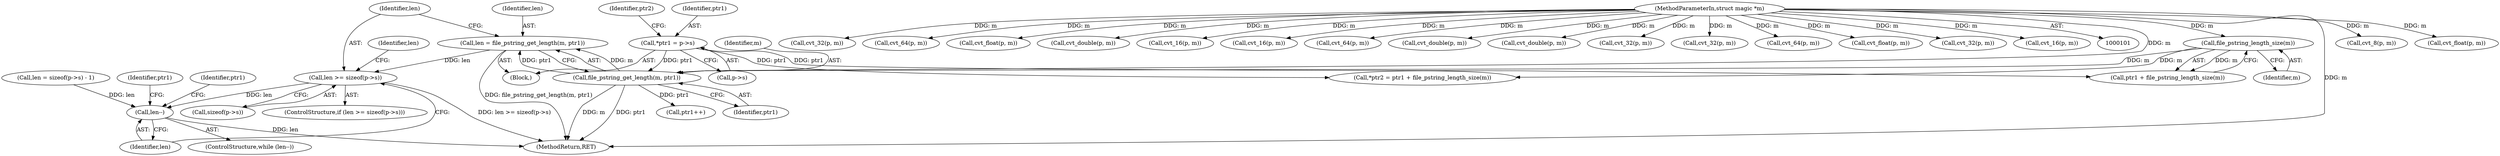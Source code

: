 digraph "1_file_27a14bc7ba285a0a5ebfdb55e54001aa11932b08@API" {
"1000192" [label="(Call,len >= sizeof(p->s))"];
"1000186" [label="(Call,len = file_pstring_get_length(m, ptr1))"];
"1000188" [label="(Call,file_pstring_get_length(m, ptr1))"];
"1000183" [label="(Call,file_pstring_length_size(m))"];
"1000103" [label="(MethodParameterIn,struct magic *m)"];
"1000173" [label="(Call,*ptr1 = p->s)"];
"1000207" [label="(Call,len--)"];
"1000124" [label="(Call,cvt_8(p, m))"];
"1000700" [label="(Call,cvt_float(p, m))"];
"1000171" [label="(Block,)"];
"1000289" [label="(Call,cvt_32(p, m))"];
"1000211" [label="(Call,ptr1++)"];
"1000147" [label="(Call,cvt_64(p, m))"];
"1000193" [label="(Identifier,len)"];
"1000198" [label="(Call,len = sizeof(p->s) - 1)"];
"1000184" [label="(Identifier,m)"];
"1000208" [label="(Identifier,len)"];
"1000606" [label="(Call,cvt_float(p, m))"];
"1000706" [label="(Call,cvt_double(p, m))"];
"1000189" [label="(Identifier,m)"];
"1000180" [label="(Identifier,ptr2)"];
"1000175" [label="(Call,p->s)"];
"1000192" [label="(Call,len >= sizeof(p->s))"];
"1000194" [label="(Call,sizeof(p->s))"];
"1000212" [label="(Identifier,ptr1)"];
"1000218" [label="(Identifier,ptr1)"];
"1000410" [label="(Call,cvt_16(p, m))"];
"1000902" [label="(MethodReturn,RET)"];
"1000242" [label="(Call,cvt_16(p, m))"];
"1000186" [label="(Call,len = file_pstring_get_length(m, ptr1))"];
"1000190" [label="(Identifier,ptr1)"];
"1000553" [label="(Call,cvt_64(p, m))"];
"1000880" [label="(Call,cvt_double(p, m))"];
"1000191" [label="(ControlStructure,if (len >= sizeof(p->s)))"];
"1000793" [label="(Call,cvt_double(p, m))"];
"1000188" [label="(Call,file_pstring_get_length(m, ptr1))"];
"1000457" [label="(Call,cvt_32(p, m))"];
"1000187" [label="(Identifier,len)"];
"1000173" [label="(Call,*ptr1 = p->s)"];
"1000183" [label="(Call,file_pstring_length_size(m))"];
"1000179" [label="(Call,*ptr2 = ptr1 + file_pstring_length_size(m))"];
"1000199" [label="(Identifier,len)"];
"1000138" [label="(Call,cvt_32(p, m))"];
"1000385" [label="(Call,cvt_64(p, m))"];
"1000206" [label="(ControlStructure,while (len--))"];
"1000103" [label="(MethodParameterIn,struct magic *m)"];
"1000653" [label="(Call,cvt_float(p, m))"];
"1000181" [label="(Call,ptr1 + file_pstring_length_size(m))"];
"1000207" [label="(Call,len--)"];
"1000600" [label="(Call,cvt_32(p, m))"];
"1000174" [label="(Identifier,ptr1)"];
"1000130" [label="(Call,cvt_16(p, m))"];
"1000192" -> "1000191"  [label="AST: "];
"1000192" -> "1000194"  [label="CFG: "];
"1000193" -> "1000192"  [label="AST: "];
"1000194" -> "1000192"  [label="AST: "];
"1000199" -> "1000192"  [label="CFG: "];
"1000208" -> "1000192"  [label="CFG: "];
"1000192" -> "1000902"  [label="DDG: len >= sizeof(p->s)"];
"1000186" -> "1000192"  [label="DDG: len"];
"1000192" -> "1000207"  [label="DDG: len"];
"1000186" -> "1000171"  [label="AST: "];
"1000186" -> "1000188"  [label="CFG: "];
"1000187" -> "1000186"  [label="AST: "];
"1000188" -> "1000186"  [label="AST: "];
"1000193" -> "1000186"  [label="CFG: "];
"1000186" -> "1000902"  [label="DDG: file_pstring_get_length(m, ptr1)"];
"1000188" -> "1000186"  [label="DDG: m"];
"1000188" -> "1000186"  [label="DDG: ptr1"];
"1000188" -> "1000190"  [label="CFG: "];
"1000189" -> "1000188"  [label="AST: "];
"1000190" -> "1000188"  [label="AST: "];
"1000188" -> "1000902"  [label="DDG: ptr1"];
"1000188" -> "1000902"  [label="DDG: m"];
"1000183" -> "1000188"  [label="DDG: m"];
"1000103" -> "1000188"  [label="DDG: m"];
"1000173" -> "1000188"  [label="DDG: ptr1"];
"1000188" -> "1000211"  [label="DDG: ptr1"];
"1000183" -> "1000181"  [label="AST: "];
"1000183" -> "1000184"  [label="CFG: "];
"1000184" -> "1000183"  [label="AST: "];
"1000181" -> "1000183"  [label="CFG: "];
"1000183" -> "1000179"  [label="DDG: m"];
"1000183" -> "1000181"  [label="DDG: m"];
"1000103" -> "1000183"  [label="DDG: m"];
"1000103" -> "1000101"  [label="AST: "];
"1000103" -> "1000902"  [label="DDG: m"];
"1000103" -> "1000124"  [label="DDG: m"];
"1000103" -> "1000130"  [label="DDG: m"];
"1000103" -> "1000138"  [label="DDG: m"];
"1000103" -> "1000147"  [label="DDG: m"];
"1000103" -> "1000242"  [label="DDG: m"];
"1000103" -> "1000289"  [label="DDG: m"];
"1000103" -> "1000385"  [label="DDG: m"];
"1000103" -> "1000410"  [label="DDG: m"];
"1000103" -> "1000457"  [label="DDG: m"];
"1000103" -> "1000553"  [label="DDG: m"];
"1000103" -> "1000600"  [label="DDG: m"];
"1000103" -> "1000606"  [label="DDG: m"];
"1000103" -> "1000653"  [label="DDG: m"];
"1000103" -> "1000700"  [label="DDG: m"];
"1000103" -> "1000706"  [label="DDG: m"];
"1000103" -> "1000793"  [label="DDG: m"];
"1000103" -> "1000880"  [label="DDG: m"];
"1000173" -> "1000171"  [label="AST: "];
"1000173" -> "1000175"  [label="CFG: "];
"1000174" -> "1000173"  [label="AST: "];
"1000175" -> "1000173"  [label="AST: "];
"1000180" -> "1000173"  [label="CFG: "];
"1000173" -> "1000179"  [label="DDG: ptr1"];
"1000173" -> "1000181"  [label="DDG: ptr1"];
"1000207" -> "1000206"  [label="AST: "];
"1000207" -> "1000208"  [label="CFG: "];
"1000208" -> "1000207"  [label="AST: "];
"1000212" -> "1000207"  [label="CFG: "];
"1000218" -> "1000207"  [label="CFG: "];
"1000207" -> "1000902"  [label="DDG: len"];
"1000198" -> "1000207"  [label="DDG: len"];
}
